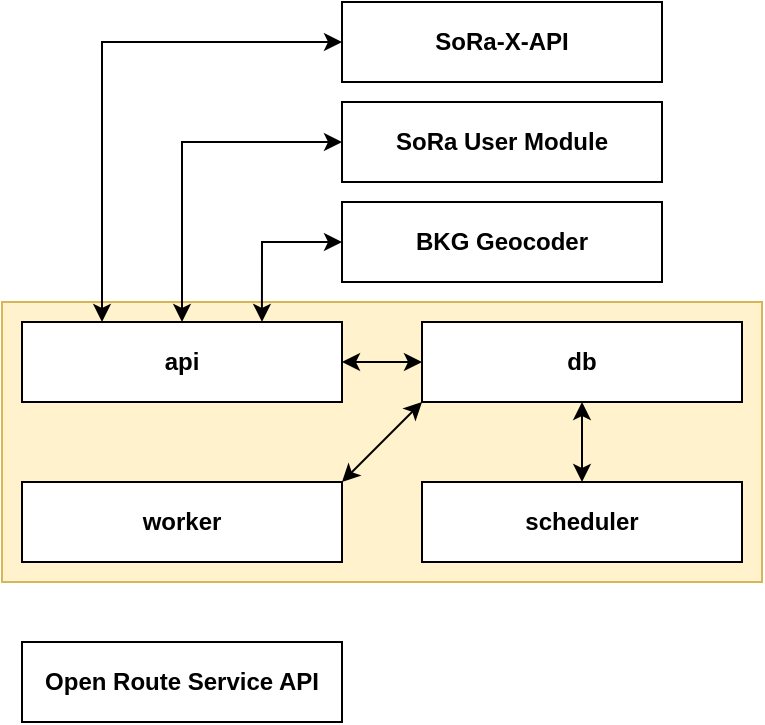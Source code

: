 <mxfile version="28.1.0">
  <diagram name="Seite-1" id="VladdEYaZoI92wPH5WoN">
    <mxGraphModel dx="946" dy="505" grid="1" gridSize="10" guides="1" tooltips="1" connect="1" arrows="1" fold="1" page="1" pageScale="1" pageWidth="827" pageHeight="1169" math="0" shadow="0">
      <root>
        <mxCell id="0" />
        <mxCell id="1" parent="0" />
        <mxCell id="VjasIdtI8_T2qeboh9VV-9" value="" style="rounded=0;whiteSpace=wrap;html=1;fillColor=#fff2cc;strokeColor=#d6b656;" vertex="1" parent="1">
          <mxGeometry x="110" y="270" width="380" height="140" as="geometry" />
        </mxCell>
        <mxCell id="VjasIdtI8_T2qeboh9VV-5" style="edgeStyle=orthogonalEdgeStyle;rounded=0;orthogonalLoop=1;jettySize=auto;html=1;exitX=1;exitY=0.5;exitDx=0;exitDy=0;entryX=0;entryY=0.5;entryDx=0;entryDy=0;startArrow=classic;startFill=1;" edge="1" parent="1" source="VjasIdtI8_T2qeboh9VV-1" target="VjasIdtI8_T2qeboh9VV-2">
          <mxGeometry relative="1" as="geometry" />
        </mxCell>
        <mxCell id="VjasIdtI8_T2qeboh9VV-1" value="&lt;b&gt;api&lt;/b&gt;" style="rounded=0;whiteSpace=wrap;html=1;" vertex="1" parent="1">
          <mxGeometry x="120" y="280" width="160" height="40" as="geometry" />
        </mxCell>
        <mxCell id="VjasIdtI8_T2qeboh9VV-2" value="&lt;b&gt;db&lt;/b&gt;" style="rounded=0;whiteSpace=wrap;html=1;" vertex="1" parent="1">
          <mxGeometry x="320" y="280" width="160" height="40" as="geometry" />
        </mxCell>
        <mxCell id="VjasIdtI8_T2qeboh9VV-3" value="&lt;b&gt;worker&lt;/b&gt;" style="rounded=0;whiteSpace=wrap;html=1;" vertex="1" parent="1">
          <mxGeometry x="120" y="360" width="160" height="40" as="geometry" />
        </mxCell>
        <mxCell id="VjasIdtI8_T2qeboh9VV-8" style="edgeStyle=orthogonalEdgeStyle;rounded=0;orthogonalLoop=1;jettySize=auto;html=1;exitX=0.5;exitY=0;exitDx=0;exitDy=0;entryX=0.5;entryY=1;entryDx=0;entryDy=0;startArrow=classic;startFill=1;" edge="1" parent="1" source="VjasIdtI8_T2qeboh9VV-4" target="VjasIdtI8_T2qeboh9VV-2">
          <mxGeometry relative="1" as="geometry" />
        </mxCell>
        <mxCell id="VjasIdtI8_T2qeboh9VV-4" value="&lt;b&gt;scheduler&lt;/b&gt;" style="rounded=0;whiteSpace=wrap;html=1;" vertex="1" parent="1">
          <mxGeometry x="320" y="360" width="160" height="40" as="geometry" />
        </mxCell>
        <mxCell id="VjasIdtI8_T2qeboh9VV-7" value="" style="endArrow=classic;html=1;rounded=0;startArrow=classic;startFill=1;" edge="1" parent="1">
          <mxGeometry width="50" height="50" relative="1" as="geometry">
            <mxPoint x="280" y="360" as="sourcePoint" />
            <mxPoint x="320" y="320" as="targetPoint" />
          </mxGeometry>
        </mxCell>
        <mxCell id="VjasIdtI8_T2qeboh9VV-10" value="&lt;b&gt;Open Route Service API&lt;/b&gt;" style="rounded=0;whiteSpace=wrap;html=1;" vertex="1" parent="1">
          <mxGeometry x="120" y="440" width="160" height="40" as="geometry" />
        </mxCell>
        <mxCell id="VjasIdtI8_T2qeboh9VV-16" style="edgeStyle=orthogonalEdgeStyle;rounded=0;orthogonalLoop=1;jettySize=auto;html=1;exitX=0;exitY=0.5;exitDx=0;exitDy=0;entryX=0.25;entryY=0;entryDx=0;entryDy=0;startArrow=classic;startFill=1;" edge="1" parent="1" source="VjasIdtI8_T2qeboh9VV-11" target="VjasIdtI8_T2qeboh9VV-1">
          <mxGeometry relative="1" as="geometry" />
        </mxCell>
        <mxCell id="VjasIdtI8_T2qeboh9VV-11" value="&lt;b&gt;SoRa-X-API&lt;/b&gt;" style="rounded=0;whiteSpace=wrap;html=1;" vertex="1" parent="1">
          <mxGeometry x="280" y="120" width="160" height="40" as="geometry" />
        </mxCell>
        <mxCell id="VjasIdtI8_T2qeboh9VV-15" style="edgeStyle=orthogonalEdgeStyle;rounded=0;orthogonalLoop=1;jettySize=auto;html=1;exitX=0;exitY=0.5;exitDx=0;exitDy=0;entryX=0.5;entryY=0;entryDx=0;entryDy=0;startArrow=classic;startFill=1;" edge="1" parent="1" source="VjasIdtI8_T2qeboh9VV-12" target="VjasIdtI8_T2qeboh9VV-1">
          <mxGeometry relative="1" as="geometry" />
        </mxCell>
        <mxCell id="VjasIdtI8_T2qeboh9VV-12" value="&lt;b&gt;SoRa User Module&lt;/b&gt;" style="rounded=0;whiteSpace=wrap;html=1;" vertex="1" parent="1">
          <mxGeometry x="280" y="170" width="160" height="40" as="geometry" />
        </mxCell>
        <mxCell id="VjasIdtI8_T2qeboh9VV-13" value="&lt;b&gt;BKG Geocoder&lt;/b&gt;" style="rounded=0;whiteSpace=wrap;html=1;" vertex="1" parent="1">
          <mxGeometry x="280" y="220" width="160" height="40" as="geometry" />
        </mxCell>
        <mxCell id="VjasIdtI8_T2qeboh9VV-14" style="edgeStyle=orthogonalEdgeStyle;rounded=0;orthogonalLoop=1;jettySize=auto;html=1;exitX=0;exitY=0.5;exitDx=0;exitDy=0;entryX=0.342;entryY=0.071;entryDx=0;entryDy=0;entryPerimeter=0;startArrow=classic;startFill=1;" edge="1" parent="1" source="VjasIdtI8_T2qeboh9VV-13" target="VjasIdtI8_T2qeboh9VV-9">
          <mxGeometry relative="1" as="geometry" />
        </mxCell>
      </root>
    </mxGraphModel>
  </diagram>
</mxfile>

